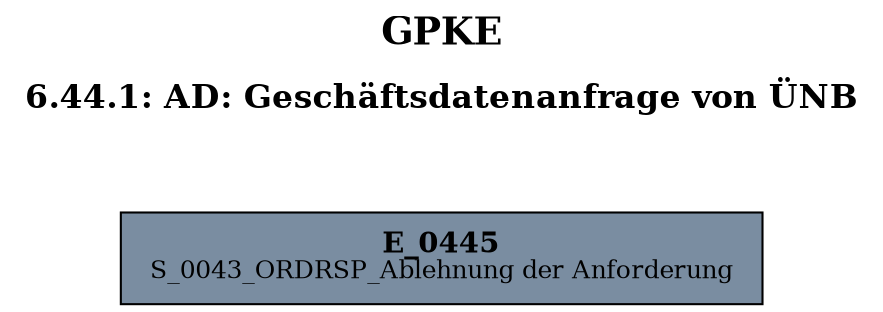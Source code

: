 digraph D {
    labelloc="t";
    label=<<B><FONT POINT-SIZE="18">GPKE</FONT></B><BR/><BR/><B><FONT POINT-SIZE="16">6.44.1: AD: Geschäftsdatenanfrage von ÜNB</FONT></B><BR/><BR/><BR/><BR/>>;
    ratio="compress";
    concentrate=true;
    pack=true;
    rankdir=TB;
    packmode="array";
    size="20,20";
    "Empty" [margin="0.2,0.12", shape=box, style=filled, fillcolor="#7a8da1", label=<<B>E_0445</B><BR align="center"/><FONT point-size="12">S_0043_ORDRSP_Ablehnung der Anforderung</FONT><BR align="center"/>>];


    bgcolor="transparent";
}